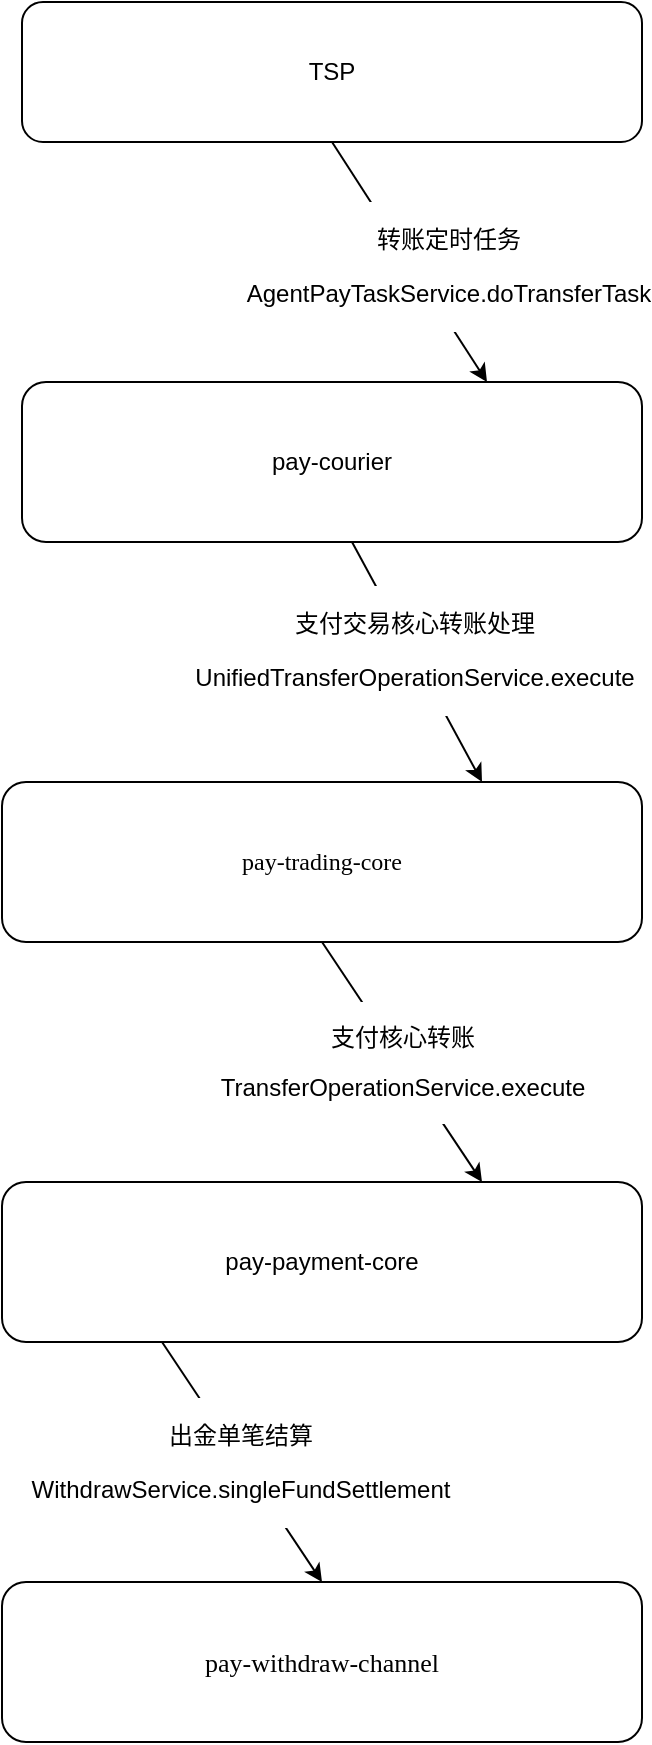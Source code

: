 <mxfile version="14.9.3" type="github">
  <diagram id="VIsvTf7BrgFB8WdMzlMH" name="第 1 页">
    <mxGraphModel dx="1426" dy="771" grid="1" gridSize="10" guides="1" tooltips="1" connect="1" arrows="1" fold="1" page="1" pageScale="1" pageWidth="827" pageHeight="1169" math="0" shadow="0">
      <root>
        <mxCell id="0" />
        <mxCell id="1" parent="0" />
        <mxCell id="bA2CGIKTV9IH9ii1JOU--1" style="edgeStyle=none;rounded=0;orthogonalLoop=1;jettySize=auto;html=1;exitX=0.5;exitY=1;exitDx=0;exitDy=0;entryX=0.75;entryY=0;entryDx=0;entryDy=0;" edge="1" parent="1" source="bA2CGIKTV9IH9ii1JOU--7" target="bA2CGIKTV9IH9ii1JOU--6">
          <mxGeometry relative="1" as="geometry">
            <mxPoint x="-930" y="150" as="targetPoint" />
          </mxGeometry>
        </mxCell>
        <mxCell id="bA2CGIKTV9IH9ii1JOU--2" value="&lt;pre&gt;&lt;font style=&quot;font-size: 12px&quot; face=&quot;Helvetica&quot;&gt;转账定时任务&lt;/font&gt;&lt;/pre&gt;&lt;pre&gt;&lt;font style=&quot;font-size: 12px&quot; face=&quot;Helvetica&quot;&gt;AgentPayTaskService.doTransferTask&lt;/font&gt;&lt;/pre&gt;" style="text;html=1;align=center;verticalAlign=middle;resizable=0;points=[];labelBackgroundColor=#ffffff;" vertex="1" connectable="0" parent="bA2CGIKTV9IH9ii1JOU--1">
          <mxGeometry x="0.365" relative="1" as="geometry">
            <mxPoint x="4.36" y="-20.21" as="offset" />
          </mxGeometry>
        </mxCell>
        <mxCell id="bA2CGIKTV9IH9ii1JOU--3" style="rounded=0;orthogonalLoop=1;jettySize=auto;html=1;exitX=0.25;exitY=1;exitDx=0;exitDy=0;entryX=0.5;entryY=0;entryDx=0;entryDy=0;" edge="1" parent="1" source="bA2CGIKTV9IH9ii1JOU--5" target="bA2CGIKTV9IH9ii1JOU--12">
          <mxGeometry relative="1" as="geometry" />
        </mxCell>
        <mxCell id="bA2CGIKTV9IH9ii1JOU--4" value="&lt;pre&gt;&lt;font face=&quot;Helvetica&quot;&gt;出金单笔结算&lt;/font&gt;&lt;/pre&gt;&lt;pre&gt;&lt;font style=&quot;font-size: 12px&quot; face=&quot;Helvetica&quot;&gt;WithdrawService.singleFundSettlement&lt;/font&gt;&lt;/pre&gt;" style="text;html=1;align=center;verticalAlign=middle;resizable=0;points=[];labelBackgroundColor=#ffffff;" vertex="1" connectable="0" parent="bA2CGIKTV9IH9ii1JOU--3">
          <mxGeometry x="-0.008" y="-1" relative="1" as="geometry">
            <mxPoint as="offset" />
          </mxGeometry>
        </mxCell>
        <mxCell id="bA2CGIKTV9IH9ii1JOU--5" value="pay-payment-core" style="rounded=1;whiteSpace=wrap;html=1;" vertex="1" parent="1">
          <mxGeometry x="130" y="610" width="320" height="80" as="geometry" />
        </mxCell>
        <mxCell id="bA2CGIKTV9IH9ii1JOU--6" value="pay-courier" style="rounded=1;whiteSpace=wrap;html=1;" vertex="1" parent="1">
          <mxGeometry x="140" y="210" width="310" height="80" as="geometry" />
        </mxCell>
        <mxCell id="bA2CGIKTV9IH9ii1JOU--7" value="TSP" style="rounded=1;whiteSpace=wrap;html=1;" vertex="1" parent="1">
          <mxGeometry x="140" y="20" width="310" height="70" as="geometry" />
        </mxCell>
        <mxCell id="bA2CGIKTV9IH9ii1JOU--8" style="rounded=0;orthogonalLoop=1;jettySize=auto;html=1;entryX=0.75;entryY=0;entryDx=0;entryDy=0;" edge="1" parent="1" target="bA2CGIKTV9IH9ii1JOU--11">
          <mxGeometry relative="1" as="geometry">
            <mxPoint x="305" y="290" as="sourcePoint" />
          </mxGeometry>
        </mxCell>
        <mxCell id="bA2CGIKTV9IH9ii1JOU--9" value="&lt;pre&gt;&lt;pre&gt;&lt;pre&gt;&lt;pre&gt;&lt;font style=&quot;font-size: 12px&quot; face=&quot;Helvetica&quot;&gt;支付交易核心转账处理&lt;/font&gt;&lt;/pre&gt;&lt;/pre&gt;&lt;pre&gt;&lt;span style=&quot;white-space: nowrap&quot;&gt;&lt;font style=&quot;font-size: 12px&quot; face=&quot;Helvetica&quot;&gt;UnifiedTransferOperationService.&lt;/font&gt;&lt;/span&gt;&lt;font style=&quot;font-size: 12px&quot; face=&quot;Helvetica&quot;&gt;execute&lt;/font&gt;&lt;/pre&gt;&lt;/pre&gt;&lt;/pre&gt;" style="text;html=1;align=center;verticalAlign=middle;resizable=0;points=[];labelBackgroundColor=#ffffff;" vertex="1" connectable="0" parent="bA2CGIKTV9IH9ii1JOU--8">
          <mxGeometry x="-0.09" y="1" relative="1" as="geometry">
            <mxPoint as="offset" />
          </mxGeometry>
        </mxCell>
        <mxCell id="bA2CGIKTV9IH9ii1JOU--10" value="&lt;pre&gt;&lt;pre&gt;&lt;font style=&quot;font-size: 12px&quot; face=&quot;Helvetica&quot;&gt;支付核心转账&lt;/font&gt;&lt;/pre&gt;&lt;/pre&gt;&lt;pre&gt;&lt;font face=&quot;Helvetica&quot; style=&quot;font-size: 12px&quot;&gt;TransferOperationService.execute&lt;/font&gt;&lt;/pre&gt;" style="edgeStyle=none;rounded=0;orthogonalLoop=1;jettySize=auto;html=1;exitX=0.5;exitY=1;exitDx=0;exitDy=0;entryX=0.75;entryY=0;entryDx=0;entryDy=0;" edge="1" parent="1" source="bA2CGIKTV9IH9ii1JOU--11" target="bA2CGIKTV9IH9ii1JOU--5">
          <mxGeometry relative="1" as="geometry" />
        </mxCell>
        <mxCell id="bA2CGIKTV9IH9ii1JOU--11" value="&lt;span style=&quot;font-family: &amp;#34;verdana&amp;#34;&quot;&gt;pay-trading-core&lt;/span&gt;" style="rounded=1;whiteSpace=wrap;html=1;" vertex="1" parent="1">
          <mxGeometry x="130" y="410" width="320" height="80" as="geometry" />
        </mxCell>
        <mxCell id="bA2CGIKTV9IH9ii1JOU--12" value="&lt;span style=&quot;font-family: &amp;#34;verdana&amp;#34; ; font-size: 13px&quot;&gt;pay-withdraw-channel&lt;/span&gt;" style="rounded=1;whiteSpace=wrap;html=1;" vertex="1" parent="1">
          <mxGeometry x="130" y="810" width="320" height="80" as="geometry" />
        </mxCell>
      </root>
    </mxGraphModel>
  </diagram>
</mxfile>
